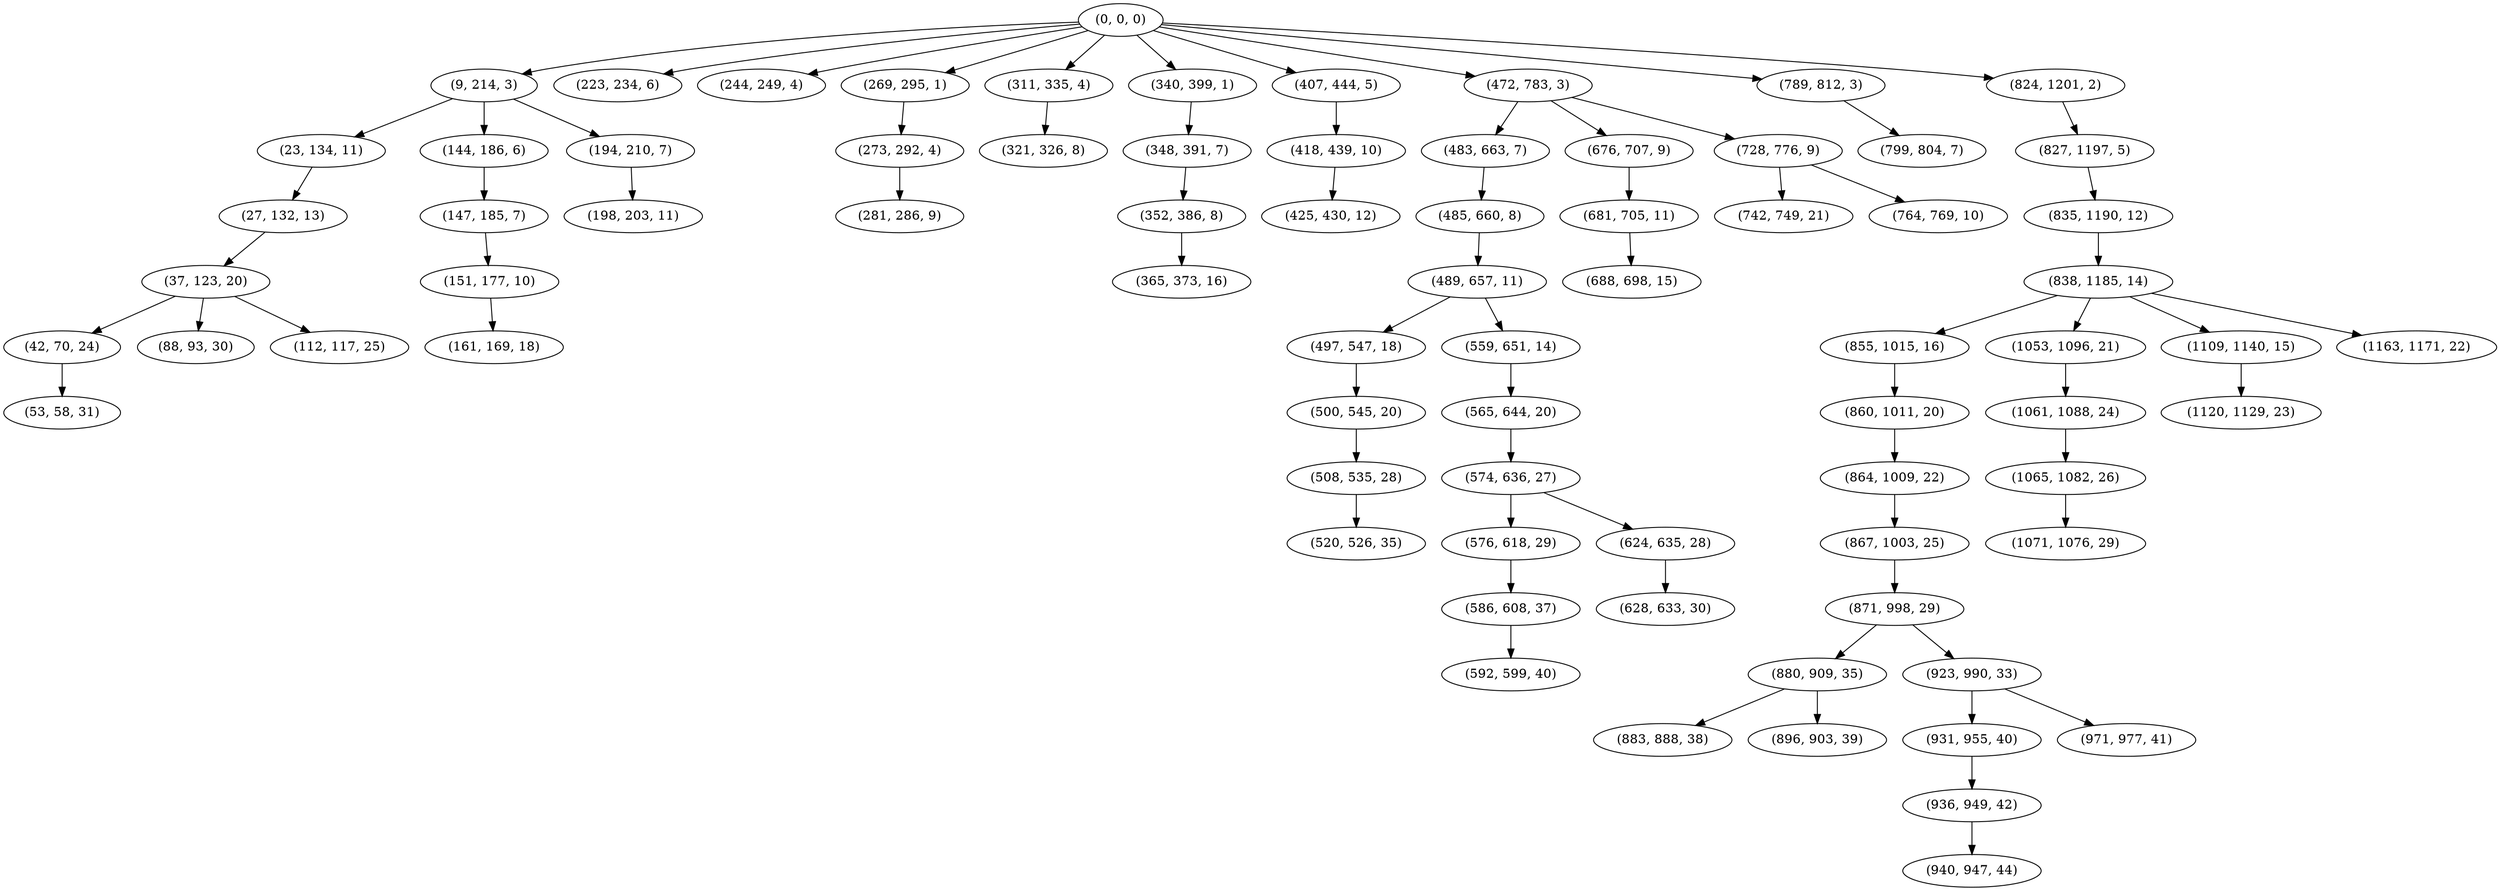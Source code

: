 digraph tree {
    "(0, 0, 0)";
    "(9, 214, 3)";
    "(23, 134, 11)";
    "(27, 132, 13)";
    "(37, 123, 20)";
    "(42, 70, 24)";
    "(53, 58, 31)";
    "(88, 93, 30)";
    "(112, 117, 25)";
    "(144, 186, 6)";
    "(147, 185, 7)";
    "(151, 177, 10)";
    "(161, 169, 18)";
    "(194, 210, 7)";
    "(198, 203, 11)";
    "(223, 234, 6)";
    "(244, 249, 4)";
    "(269, 295, 1)";
    "(273, 292, 4)";
    "(281, 286, 9)";
    "(311, 335, 4)";
    "(321, 326, 8)";
    "(340, 399, 1)";
    "(348, 391, 7)";
    "(352, 386, 8)";
    "(365, 373, 16)";
    "(407, 444, 5)";
    "(418, 439, 10)";
    "(425, 430, 12)";
    "(472, 783, 3)";
    "(483, 663, 7)";
    "(485, 660, 8)";
    "(489, 657, 11)";
    "(497, 547, 18)";
    "(500, 545, 20)";
    "(508, 535, 28)";
    "(520, 526, 35)";
    "(559, 651, 14)";
    "(565, 644, 20)";
    "(574, 636, 27)";
    "(576, 618, 29)";
    "(586, 608, 37)";
    "(592, 599, 40)";
    "(624, 635, 28)";
    "(628, 633, 30)";
    "(676, 707, 9)";
    "(681, 705, 11)";
    "(688, 698, 15)";
    "(728, 776, 9)";
    "(742, 749, 21)";
    "(764, 769, 10)";
    "(789, 812, 3)";
    "(799, 804, 7)";
    "(824, 1201, 2)";
    "(827, 1197, 5)";
    "(835, 1190, 12)";
    "(838, 1185, 14)";
    "(855, 1015, 16)";
    "(860, 1011, 20)";
    "(864, 1009, 22)";
    "(867, 1003, 25)";
    "(871, 998, 29)";
    "(880, 909, 35)";
    "(883, 888, 38)";
    "(896, 903, 39)";
    "(923, 990, 33)";
    "(931, 955, 40)";
    "(936, 949, 42)";
    "(940, 947, 44)";
    "(971, 977, 41)";
    "(1053, 1096, 21)";
    "(1061, 1088, 24)";
    "(1065, 1082, 26)";
    "(1071, 1076, 29)";
    "(1109, 1140, 15)";
    "(1120, 1129, 23)";
    "(1163, 1171, 22)";
    "(0, 0, 0)" -> "(9, 214, 3)";
    "(0, 0, 0)" -> "(223, 234, 6)";
    "(0, 0, 0)" -> "(244, 249, 4)";
    "(0, 0, 0)" -> "(269, 295, 1)";
    "(0, 0, 0)" -> "(311, 335, 4)";
    "(0, 0, 0)" -> "(340, 399, 1)";
    "(0, 0, 0)" -> "(407, 444, 5)";
    "(0, 0, 0)" -> "(472, 783, 3)";
    "(0, 0, 0)" -> "(789, 812, 3)";
    "(0, 0, 0)" -> "(824, 1201, 2)";
    "(9, 214, 3)" -> "(23, 134, 11)";
    "(9, 214, 3)" -> "(144, 186, 6)";
    "(9, 214, 3)" -> "(194, 210, 7)";
    "(23, 134, 11)" -> "(27, 132, 13)";
    "(27, 132, 13)" -> "(37, 123, 20)";
    "(37, 123, 20)" -> "(42, 70, 24)";
    "(37, 123, 20)" -> "(88, 93, 30)";
    "(37, 123, 20)" -> "(112, 117, 25)";
    "(42, 70, 24)" -> "(53, 58, 31)";
    "(144, 186, 6)" -> "(147, 185, 7)";
    "(147, 185, 7)" -> "(151, 177, 10)";
    "(151, 177, 10)" -> "(161, 169, 18)";
    "(194, 210, 7)" -> "(198, 203, 11)";
    "(269, 295, 1)" -> "(273, 292, 4)";
    "(273, 292, 4)" -> "(281, 286, 9)";
    "(311, 335, 4)" -> "(321, 326, 8)";
    "(340, 399, 1)" -> "(348, 391, 7)";
    "(348, 391, 7)" -> "(352, 386, 8)";
    "(352, 386, 8)" -> "(365, 373, 16)";
    "(407, 444, 5)" -> "(418, 439, 10)";
    "(418, 439, 10)" -> "(425, 430, 12)";
    "(472, 783, 3)" -> "(483, 663, 7)";
    "(472, 783, 3)" -> "(676, 707, 9)";
    "(472, 783, 3)" -> "(728, 776, 9)";
    "(483, 663, 7)" -> "(485, 660, 8)";
    "(485, 660, 8)" -> "(489, 657, 11)";
    "(489, 657, 11)" -> "(497, 547, 18)";
    "(489, 657, 11)" -> "(559, 651, 14)";
    "(497, 547, 18)" -> "(500, 545, 20)";
    "(500, 545, 20)" -> "(508, 535, 28)";
    "(508, 535, 28)" -> "(520, 526, 35)";
    "(559, 651, 14)" -> "(565, 644, 20)";
    "(565, 644, 20)" -> "(574, 636, 27)";
    "(574, 636, 27)" -> "(576, 618, 29)";
    "(574, 636, 27)" -> "(624, 635, 28)";
    "(576, 618, 29)" -> "(586, 608, 37)";
    "(586, 608, 37)" -> "(592, 599, 40)";
    "(624, 635, 28)" -> "(628, 633, 30)";
    "(676, 707, 9)" -> "(681, 705, 11)";
    "(681, 705, 11)" -> "(688, 698, 15)";
    "(728, 776, 9)" -> "(742, 749, 21)";
    "(728, 776, 9)" -> "(764, 769, 10)";
    "(789, 812, 3)" -> "(799, 804, 7)";
    "(824, 1201, 2)" -> "(827, 1197, 5)";
    "(827, 1197, 5)" -> "(835, 1190, 12)";
    "(835, 1190, 12)" -> "(838, 1185, 14)";
    "(838, 1185, 14)" -> "(855, 1015, 16)";
    "(838, 1185, 14)" -> "(1053, 1096, 21)";
    "(838, 1185, 14)" -> "(1109, 1140, 15)";
    "(838, 1185, 14)" -> "(1163, 1171, 22)";
    "(855, 1015, 16)" -> "(860, 1011, 20)";
    "(860, 1011, 20)" -> "(864, 1009, 22)";
    "(864, 1009, 22)" -> "(867, 1003, 25)";
    "(867, 1003, 25)" -> "(871, 998, 29)";
    "(871, 998, 29)" -> "(880, 909, 35)";
    "(871, 998, 29)" -> "(923, 990, 33)";
    "(880, 909, 35)" -> "(883, 888, 38)";
    "(880, 909, 35)" -> "(896, 903, 39)";
    "(923, 990, 33)" -> "(931, 955, 40)";
    "(923, 990, 33)" -> "(971, 977, 41)";
    "(931, 955, 40)" -> "(936, 949, 42)";
    "(936, 949, 42)" -> "(940, 947, 44)";
    "(1053, 1096, 21)" -> "(1061, 1088, 24)";
    "(1061, 1088, 24)" -> "(1065, 1082, 26)";
    "(1065, 1082, 26)" -> "(1071, 1076, 29)";
    "(1109, 1140, 15)" -> "(1120, 1129, 23)";
}
